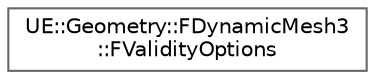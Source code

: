 digraph "Graphical Class Hierarchy"
{
 // INTERACTIVE_SVG=YES
 // LATEX_PDF_SIZE
  bgcolor="transparent";
  edge [fontname=Helvetica,fontsize=10,labelfontname=Helvetica,labelfontsize=10];
  node [fontname=Helvetica,fontsize=10,shape=box,height=0.2,width=0.4];
  rankdir="LR";
  Node0 [id="Node000000",label="UE::Geometry::FDynamicMesh3\l::FValidityOptions",height=0.2,width=0.4,color="grey40", fillcolor="white", style="filled",URL="$d2/dc5/structUE_1_1Geometry_1_1FDynamicMesh3_1_1FValidityOptions.html",tooltip="Options for what the validity check will permit."];
}

